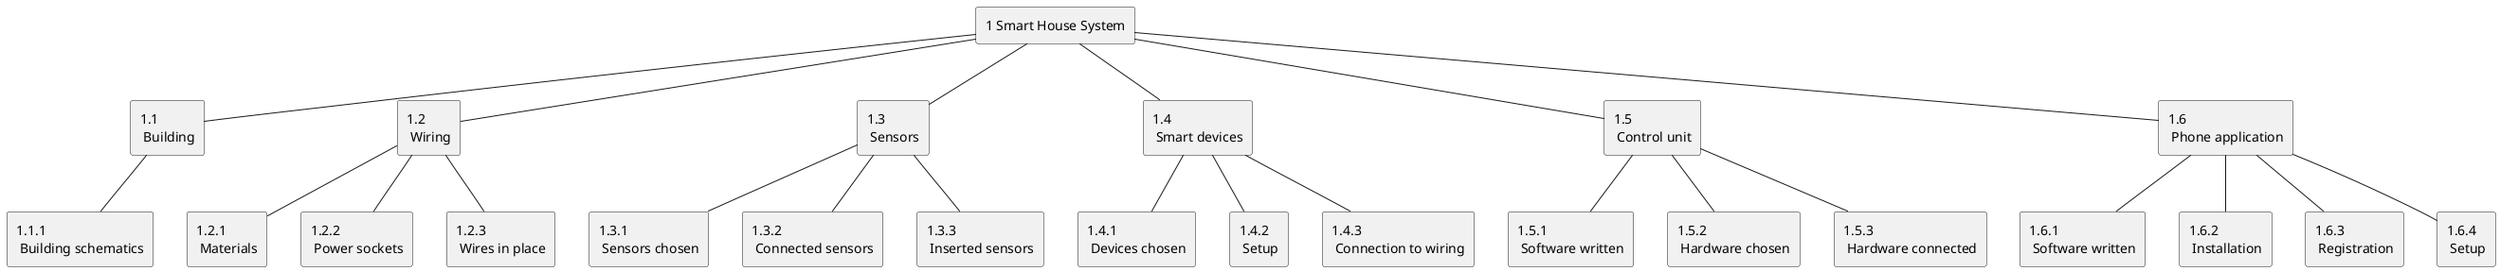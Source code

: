 @startuml product

agent "1 Smart House System" as m

agent "1.1 \n Building" as 1
m -- 1

agent "1.1.1 \n Building schematics" as 11
1 -- 11

agent "1.2 \n Wiring" as 2
m -- 2

agent "1.2.1 \n Materials" as 21
2 -- 21

agent "1.2.2 \n Power sockets" as 22
2 -- 22

agent "1.2.3 \n Wires in place" as 23
2 -- 23

agent "1.3 \n Sensors" as 3
m -- 3

agent "1.3.1 \n Sensors chosen" as 31
3 -- 31

agent "1.3.2 \n Connected sensors" as 32
3 -- 32

agent "1.3.3 \n Inserted sensors" as 33
3 -- 33

agent "1.4 \n Smart devices" as 4
m -- 4

agent "1.4.1 \n Devices chosen" as 41
4 -- 41

agent "1.4.2 \n Setup" as 42
4 -- 42

agent "1.4.3 \n Connection to wiring" as 43
4 -- 43

agent "1.5 \n Control unit" as 5
m -- 5

agent "1.5.1 \n Software written" as 51
5 -- 51

agent "1.5.2 \n Hardware chosen" as 52
5 -- 52

agent "1.5.3 \n Hardware connected" as 53
5 -- 53

agent "1.6 \n Phone application" as 6
m -- 6

agent "1.6.1 \n Software written" as 61
6 -- 61

agent "1.6.2 \n Installation" as 62
6 -- 62

agent "1.6.3 \n Registration" as 63
6 -- 63

agent "1.6.4 \n Setup" as 64
6 -- 64

@enduml